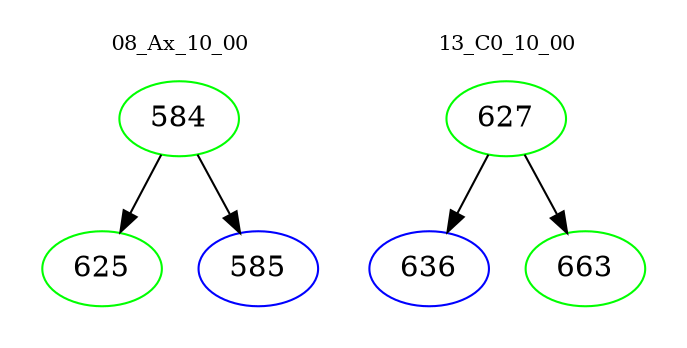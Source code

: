 digraph{
subgraph cluster_0 {
color = white
label = "08_Ax_10_00";
fontsize=10;
T0_584 [label="584", color="green"]
T0_584 -> T0_625 [color="black"]
T0_625 [label="625", color="green"]
T0_584 -> T0_585 [color="black"]
T0_585 [label="585", color="blue"]
}
subgraph cluster_1 {
color = white
label = "13_C0_10_00";
fontsize=10;
T1_627 [label="627", color="green"]
T1_627 -> T1_636 [color="black"]
T1_636 [label="636", color="blue"]
T1_627 -> T1_663 [color="black"]
T1_663 [label="663", color="green"]
}
}
